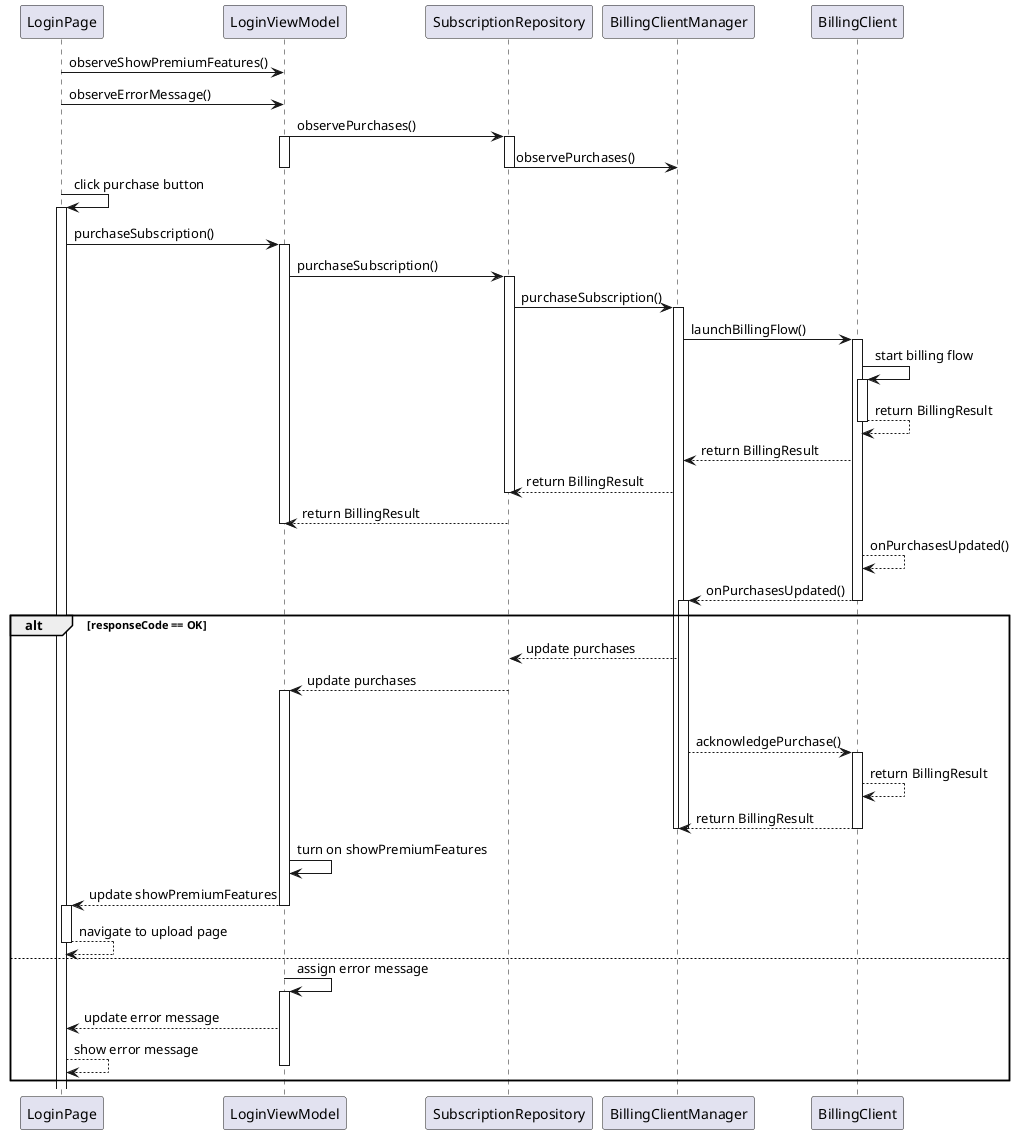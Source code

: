 @startuml
'https://plantuml.com/sequence-diagram
'observe value

LoginPage -> LoginViewModel: observeShowPremiumFeatures()
LoginPage -> LoginViewModel: observeErrorMessage()
LoginViewModel -> SubscriptionRepository: observePurchases()
activate LoginViewModel
activate SubscriptionRepository
SubscriptionRepository -> BillingClientManager: observePurchases()
deactivate SubscriptionRepository
deactivate LoginViewModel

LoginPage -> LoginPage: click purchase button

activate LoginPage
LoginPage -> LoginViewModel: purchaseSubscription()


activate LoginViewModel
LoginViewModel -> SubscriptionRepository: purchaseSubscription()

activate SubscriptionRepository
SubscriptionRepository -> BillingClientManager: purchaseSubscription()


activate BillingClientManager
BillingClientManager -> BillingClient: launchBillingFlow()



activate BillingClient
BillingClient -> BillingClient: start billing flow

activate BillingClient
BillingClient --> BillingClient: return BillingResult

deactivate BillingClient
BillingClient --> BillingClientManager: return BillingResult
BillingClientManager --> SubscriptionRepository: return BillingResult
deactivate SubscriptionRepository

SubscriptionRepository --> LoginViewModel: return BillingResult
deactivate LoginViewModel

BillingClient --> BillingClient: onPurchasesUpdated()
BillingClient --> BillingClientManager: onPurchasesUpdated()
alt responseCode == OK
deactivate BillingClient
activate BillingClientManager

BillingClientManager -->  SubscriptionRepository: update purchases

SubscriptionRepository --> LoginViewModel: update purchases
activate LoginViewModel
deactivate SubscriptionRepository
BillingClientManager --> BillingClient: acknowledgePurchase()
activate BillingClient
BillingClient --> BillingClient: return BillingResult
BillingClient --> BillingClientManager: return BillingResult

    deactivate BillingClient
    deactivate BillingClientManager
    deactivate BillingClientManager
    LoginViewModel -> LoginViewModel: turn on showPremiumFeatures
    LoginViewModel --> LoginPage:  update showPremiumFeatures
    deactivate LoginViewModel
    activate LoginPage
    LoginPage --> LoginPage: navigate to upload page
    deactivate LoginPage
    deactivate LoginViewModel

else
LoginViewModel -> LoginViewModel:  assign error message
activate LoginViewModel
LoginViewModel --> LoginPage: update error message
LoginPage--> LoginPage: show error message
deactivate LoginViewModel

end


@enduml